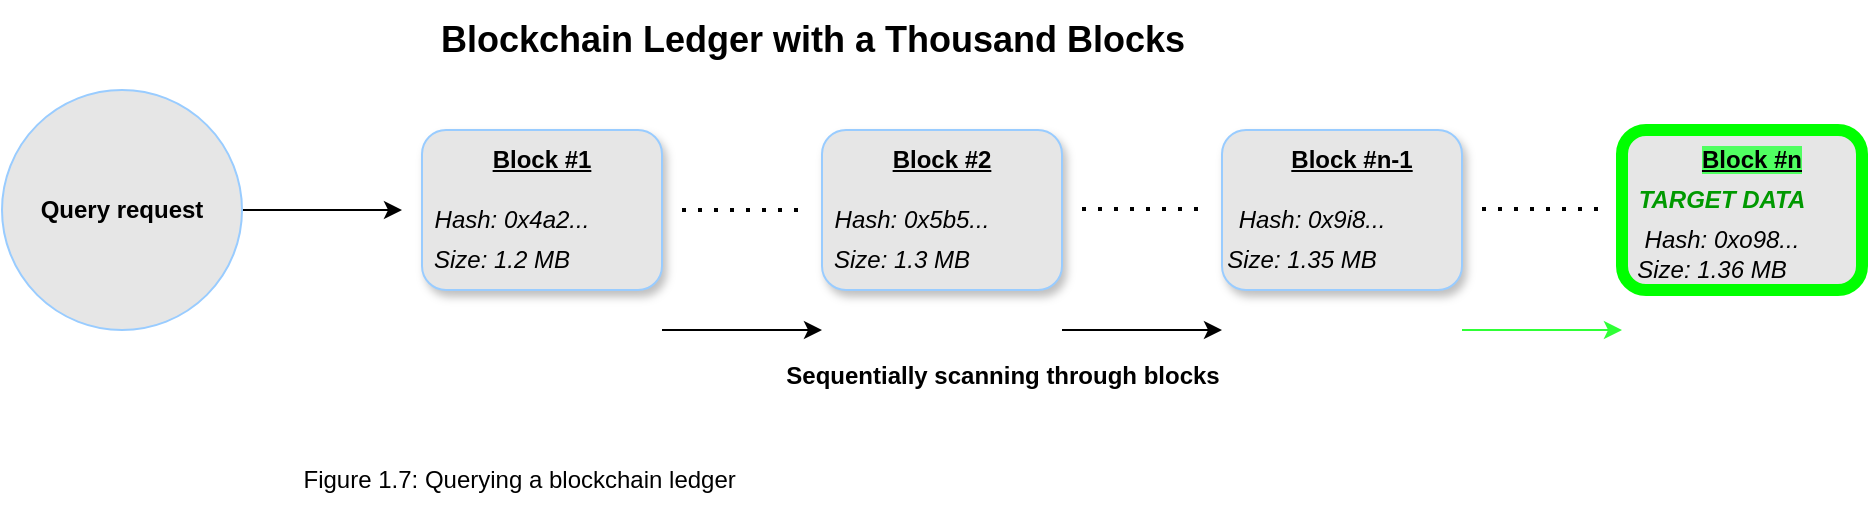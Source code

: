<mxfile version="28.2.5">
  <diagram name="Page-1" id="Fjj5QxoTrATbzCr_cNDZ">
    <mxGraphModel dx="2916" dy="1137" grid="1" gridSize="10" guides="1" tooltips="1" connect="1" arrows="1" fold="1" page="1" pageScale="1" pageWidth="850" pageHeight="1100" math="0" shadow="0">
      <root>
        <mxCell id="0" />
        <mxCell id="1" parent="0" />
        <mxCell id="0JgFmAXodG2SID1Pz15g-6" style="edgeStyle=orthogonalEdgeStyle;rounded=0;orthogonalLoop=1;jettySize=auto;html=1;" edge="1" parent="1" source="0JgFmAXodG2SID1Pz15g-1">
          <mxGeometry relative="1" as="geometry">
            <mxPoint x="70" y="160" as="targetPoint" />
          </mxGeometry>
        </mxCell>
        <mxCell id="0JgFmAXodG2SID1Pz15g-1" value="&lt;b&gt;Query request&lt;/b&gt;" style="ellipse;whiteSpace=wrap;html=1;aspect=fixed;strokeColor=#99CCFF;fillColor=#E6E6E6;" vertex="1" parent="1">
          <mxGeometry x="-130" y="100" width="120" height="120" as="geometry" />
        </mxCell>
        <mxCell id="0JgFmAXodG2SID1Pz15g-2" value="" style="rounded=1;whiteSpace=wrap;html=1;strokeColor=#99CCFF;shadow=1;fillColor=#E6E6E6;" vertex="1" parent="1">
          <mxGeometry x="80" y="120" width="120" height="80" as="geometry" />
        </mxCell>
        <mxCell id="0JgFmAXodG2SID1Pz15g-3" value="&lt;b&gt;&lt;u&gt;Block #1&lt;/u&gt;&lt;/b&gt;" style="text;html=1;align=center;verticalAlign=middle;whiteSpace=wrap;rounded=0;" vertex="1" parent="1">
          <mxGeometry x="110" y="120" width="60" height="30" as="geometry" />
        </mxCell>
        <mxCell id="0JgFmAXodG2SID1Pz15g-4" value="&lt;i&gt;Hash: 0x4a2...&lt;/i&gt;" style="text;html=1;align=center;verticalAlign=middle;whiteSpace=wrap;rounded=0;" vertex="1" parent="1">
          <mxGeometry x="80" y="150" width="90" height="30" as="geometry" />
        </mxCell>
        <mxCell id="0JgFmAXodG2SID1Pz15g-5" value="&lt;i&gt;Size: 1.2 MB&lt;/i&gt;" style="text;html=1;align=center;verticalAlign=middle;whiteSpace=wrap;rounded=0;" vertex="1" parent="1">
          <mxGeometry x="80" y="170" width="80" height="30" as="geometry" />
        </mxCell>
        <mxCell id="0JgFmAXodG2SID1Pz15g-9" value="" style="rounded=1;whiteSpace=wrap;html=1;strokeColor=#99CCFF;shadow=1;fillColor=#E6E6E6;" vertex="1" parent="1">
          <mxGeometry x="280" y="120" width="120" height="80" as="geometry" />
        </mxCell>
        <mxCell id="0JgFmAXodG2SID1Pz15g-10" value="&lt;b&gt;&lt;u&gt;Block #2&lt;/u&gt;&lt;/b&gt;" style="text;html=1;align=center;verticalAlign=middle;whiteSpace=wrap;rounded=0;" vertex="1" parent="1">
          <mxGeometry x="310" y="120" width="60" height="30" as="geometry" />
        </mxCell>
        <mxCell id="0JgFmAXodG2SID1Pz15g-11" value="&lt;i&gt;Size: 1.3 MB&lt;/i&gt;" style="text;html=1;align=center;verticalAlign=middle;whiteSpace=wrap;rounded=0;" vertex="1" parent="1">
          <mxGeometry x="280" y="170" width="80" height="30" as="geometry" />
        </mxCell>
        <mxCell id="0JgFmAXodG2SID1Pz15g-12" value="&lt;i&gt;Hash: 0x5b5...&lt;/i&gt;" style="text;html=1;align=center;verticalAlign=middle;whiteSpace=wrap;rounded=0;" vertex="1" parent="1">
          <mxGeometry x="280" y="150" width="90" height="30" as="geometry" />
        </mxCell>
        <mxCell id="0JgFmAXodG2SID1Pz15g-13" value="" style="endArrow=none;dashed=1;html=1;dashPattern=1 3;strokeWidth=2;rounded=0;" edge="1" parent="1">
          <mxGeometry width="50" height="50" relative="1" as="geometry">
            <mxPoint x="210" y="160" as="sourcePoint" />
            <mxPoint x="270" y="160" as="targetPoint" />
          </mxGeometry>
        </mxCell>
        <mxCell id="0JgFmAXodG2SID1Pz15g-14" value="" style="rounded=1;whiteSpace=wrap;html=1;strokeColor=#99CCFF;shadow=1;fillColor=#E6E6E6;" vertex="1" parent="1">
          <mxGeometry x="480" y="120" width="120" height="80" as="geometry" />
        </mxCell>
        <mxCell id="0JgFmAXodG2SID1Pz15g-15" value="&lt;b&gt;&lt;u&gt;Block #n-1&lt;/u&gt;&lt;/b&gt;" style="text;html=1;align=center;verticalAlign=middle;whiteSpace=wrap;rounded=0;" vertex="1" parent="1">
          <mxGeometry x="510" y="120" width="70" height="30" as="geometry" />
        </mxCell>
        <mxCell id="0JgFmAXodG2SID1Pz15g-16" value="&lt;i&gt;Hash: 0x9i8...&lt;/i&gt;" style="text;html=1;align=center;verticalAlign=middle;whiteSpace=wrap;rounded=0;" vertex="1" parent="1">
          <mxGeometry x="480" y="150" width="90" height="30" as="geometry" />
        </mxCell>
        <mxCell id="0JgFmAXodG2SID1Pz15g-17" value="" style="endArrow=none;dashed=1;html=1;dashPattern=1 3;strokeWidth=2;rounded=0;" edge="1" parent="1">
          <mxGeometry width="50" height="50" relative="1" as="geometry">
            <mxPoint x="610" y="159.5" as="sourcePoint" />
            <mxPoint x="670" y="159.5" as="targetPoint" />
          </mxGeometry>
        </mxCell>
        <mxCell id="0JgFmAXodG2SID1Pz15g-18" value="&lt;i&gt;Size: 1.35 MB&lt;/i&gt;" style="text;html=1;align=center;verticalAlign=middle;whiteSpace=wrap;rounded=0;" vertex="1" parent="1">
          <mxGeometry x="480" y="170" width="80" height="30" as="geometry" />
        </mxCell>
        <mxCell id="0JgFmAXodG2SID1Pz15g-23" value="" style="rounded=1;whiteSpace=wrap;html=1;strokeColor=#00FF00;shadow=4;fillColor=#E6E6E6;strokeWidth=6;" vertex="1" parent="1">
          <mxGeometry x="680" y="120" width="120" height="80" as="geometry" />
        </mxCell>
        <mxCell id="0JgFmAXodG2SID1Pz15g-24" value="&lt;b&gt;&lt;u style=&quot;background-color: rgb(80, 255, 97);&quot;&gt;Block #n&lt;/u&gt;&lt;/b&gt;" style="text;html=1;align=center;verticalAlign=middle;whiteSpace=wrap;rounded=0;" vertex="1" parent="1">
          <mxGeometry x="710" y="120" width="70" height="30" as="geometry" />
        </mxCell>
        <mxCell id="0JgFmAXodG2SID1Pz15g-25" value="&lt;i&gt;Hash: 0xo98...&lt;/i&gt;" style="text;html=1;align=center;verticalAlign=middle;whiteSpace=wrap;rounded=0;" vertex="1" parent="1">
          <mxGeometry x="685" y="160" width="90" height="30" as="geometry" />
        </mxCell>
        <mxCell id="0JgFmAXodG2SID1Pz15g-26" value="&lt;i&gt;Size: 1.36 MB&lt;/i&gt;" style="text;html=1;align=center;verticalAlign=middle;whiteSpace=wrap;rounded=0;" vertex="1" parent="1">
          <mxGeometry x="685" y="180" width="80" height="20" as="geometry" />
        </mxCell>
        <mxCell id="0JgFmAXodG2SID1Pz15g-27" value="" style="endArrow=none;dashed=1;html=1;dashPattern=1 3;strokeWidth=2;rounded=0;" edge="1" parent="1">
          <mxGeometry width="50" height="50" relative="1" as="geometry">
            <mxPoint x="410" y="159.5" as="sourcePoint" />
            <mxPoint x="470" y="159.5" as="targetPoint" />
          </mxGeometry>
        </mxCell>
        <mxCell id="0JgFmAXodG2SID1Pz15g-28" value="&lt;font style=&quot;color: rgb(0, 153, 0);&quot;&gt;&lt;b style=&quot;&quot;&gt;&lt;i&gt;TARGET DATA&lt;/i&gt;&lt;/b&gt;&lt;/font&gt;" style="text;html=1;align=center;verticalAlign=middle;whiteSpace=wrap;rounded=0;" vertex="1" parent="1">
          <mxGeometry x="685" y="140" width="90" height="30" as="geometry" />
        </mxCell>
        <mxCell id="0JgFmAXodG2SID1Pz15g-35" value="" style="endArrow=classic;html=1;rounded=0;" edge="1" parent="1">
          <mxGeometry width="50" height="50" relative="1" as="geometry">
            <mxPoint x="200" y="220" as="sourcePoint" />
            <mxPoint x="280" y="220" as="targetPoint" />
          </mxGeometry>
        </mxCell>
        <mxCell id="0JgFmAXodG2SID1Pz15g-36" value="" style="endArrow=classic;html=1;rounded=0;" edge="1" parent="1">
          <mxGeometry width="50" height="50" relative="1" as="geometry">
            <mxPoint x="400" y="220" as="sourcePoint" />
            <mxPoint x="480" y="220" as="targetPoint" />
          </mxGeometry>
        </mxCell>
        <mxCell id="0JgFmAXodG2SID1Pz15g-37" value="" style="endArrow=classic;html=1;rounded=0;strokeColor=#2FFF36;" edge="1" parent="1">
          <mxGeometry width="50" height="50" relative="1" as="geometry">
            <mxPoint x="600" y="220" as="sourcePoint" />
            <mxPoint x="680" y="220" as="targetPoint" />
          </mxGeometry>
        </mxCell>
        <mxCell id="0JgFmAXodG2SID1Pz15g-40" value="Sequentially scanning through blocks" style="text;html=1;align=center;verticalAlign=middle;resizable=0;points=[];autosize=1;strokeColor=none;fillColor=none;fontStyle=1" vertex="1" parent="1">
          <mxGeometry x="260" y="228" width="220" height="30" as="geometry" />
        </mxCell>
        <mxCell id="0JgFmAXodG2SID1Pz15g-42" value="Blockchain Ledger with a Thousand Blocks" style="text;html=1;align=center;verticalAlign=middle;resizable=0;points=[];autosize=1;strokeColor=none;fillColor=none;fontStyle=1;fontSize=18;" vertex="1" parent="1">
          <mxGeometry x="90" y="55" width="370" height="40" as="geometry" />
        </mxCell>
        <mxCell id="0JgFmAXodG2SID1Pz15g-43" value="Figure 1.7: Querying a blockchain ledger&amp;nbsp;" style="text;html=1;align=center;verticalAlign=middle;resizable=0;points=[];autosize=1;strokeColor=none;fillColor=none;" vertex="1" parent="1">
          <mxGeometry x="10" y="280" width="240" height="30" as="geometry" />
        </mxCell>
      </root>
    </mxGraphModel>
  </diagram>
</mxfile>
